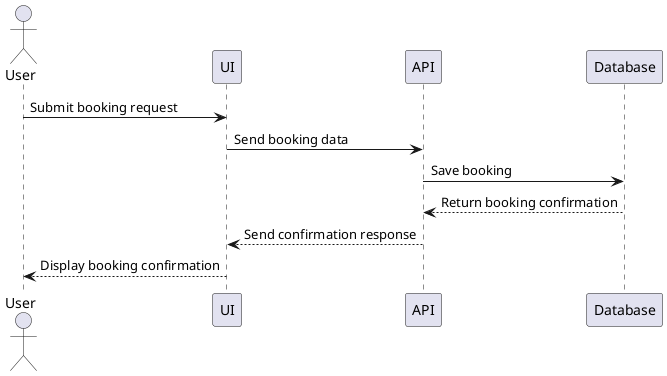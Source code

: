 @startuml
actor User
participant "UI" as UI
participant "API" as API
participant "Database" as DB

User -> UI: Submit booking request
UI -> API: Send booking data
API -> DB: Save booking
DB --> API: Return booking confirmation
API --> UI: Send confirmation response
UI --> User: Display booking confirmation
@enduml
